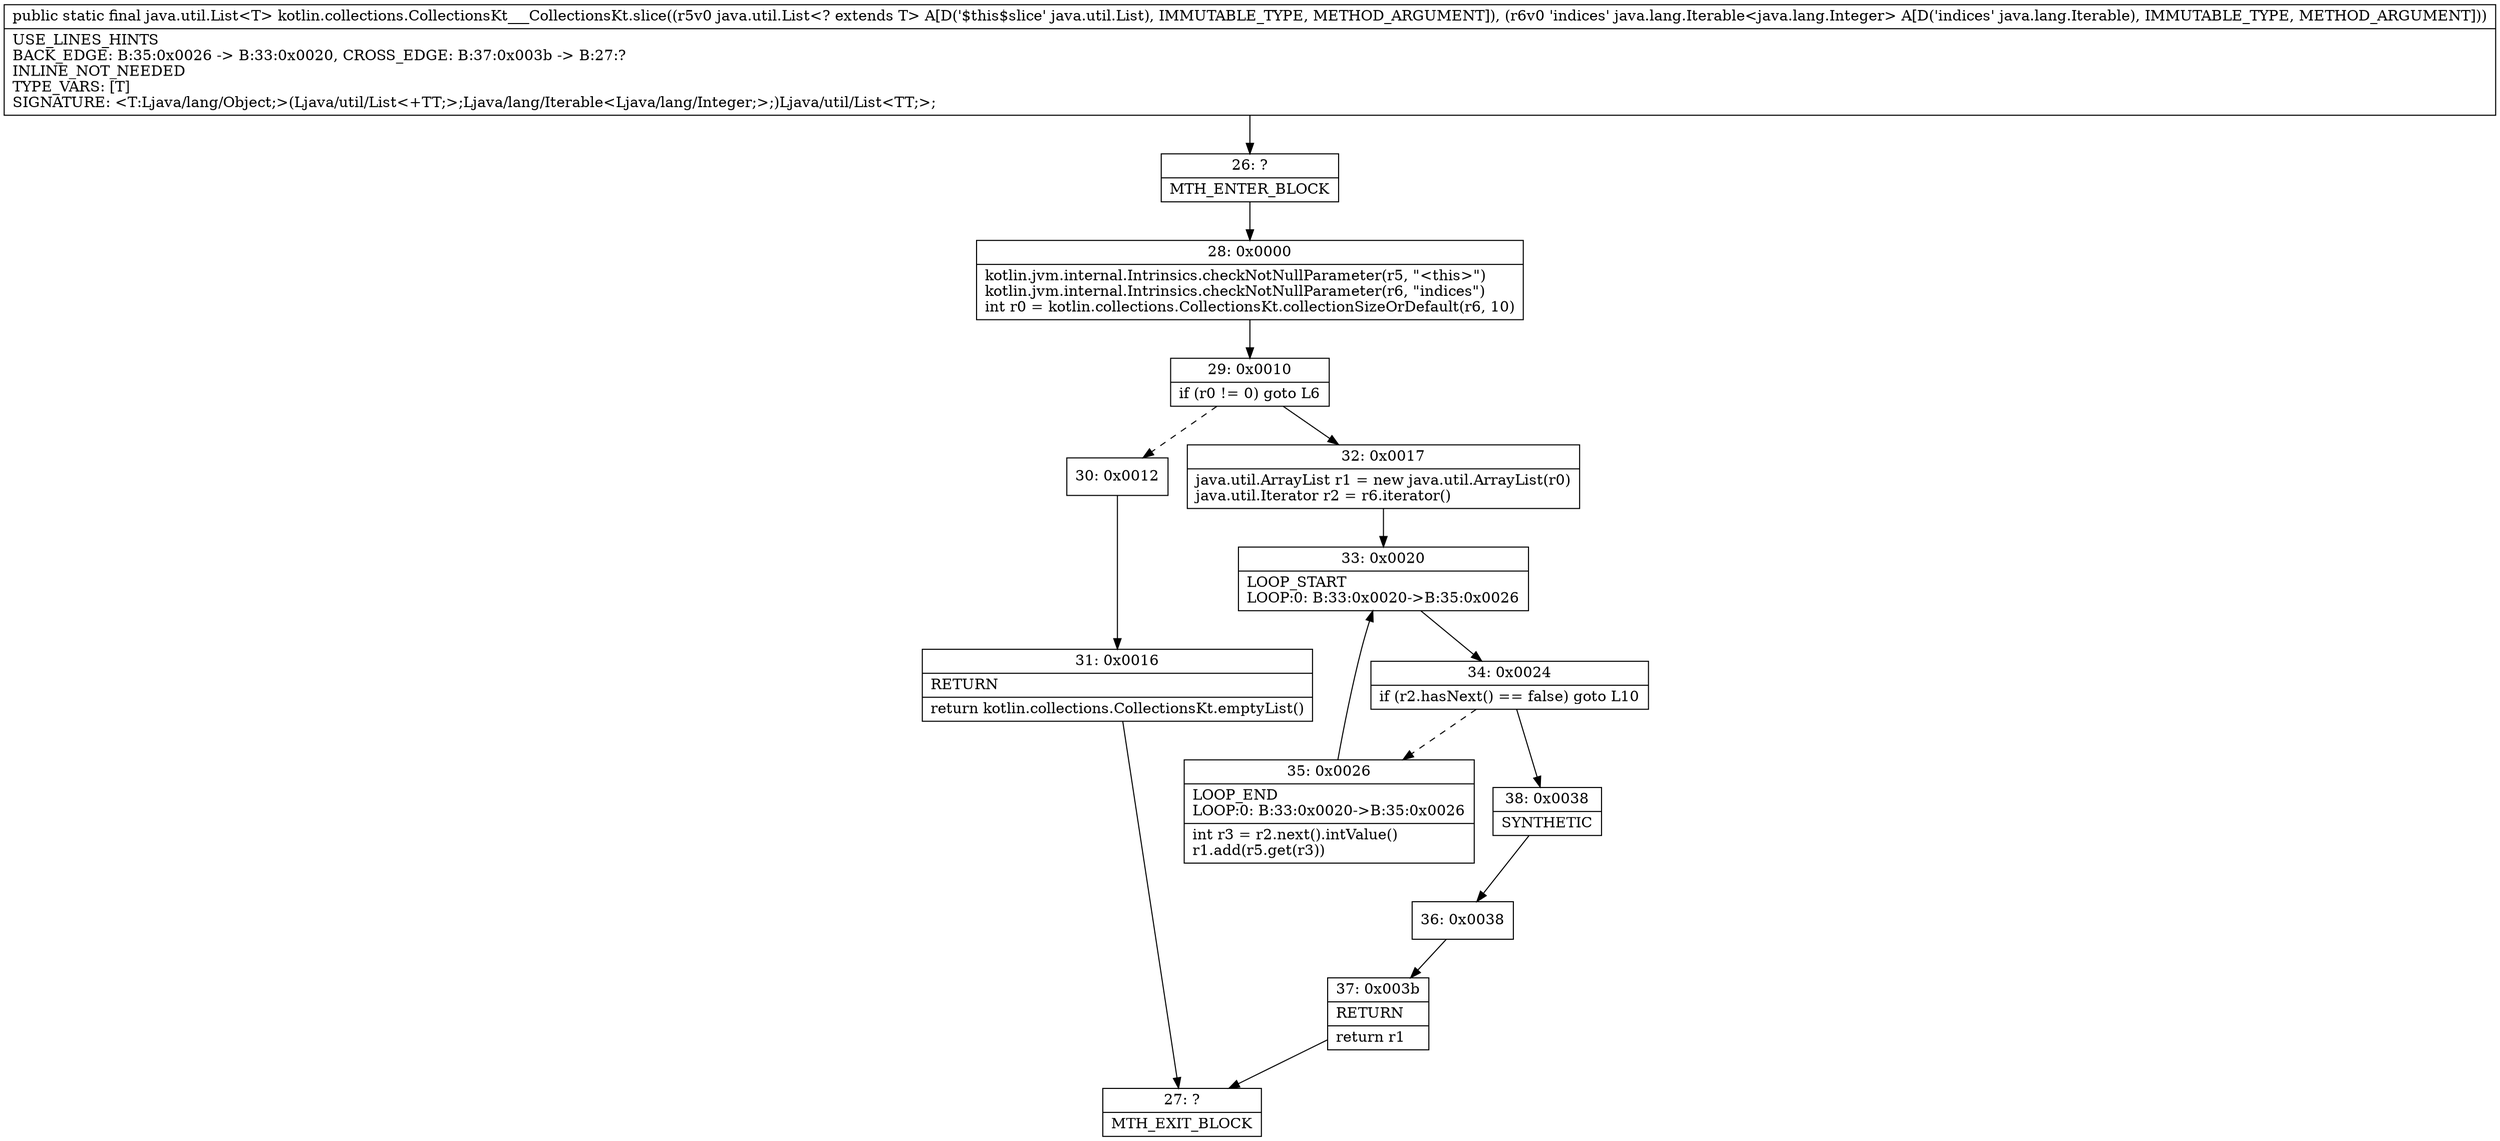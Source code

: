 digraph "CFG forkotlin.collections.CollectionsKt___CollectionsKt.slice(Ljava\/util\/List;Ljava\/lang\/Iterable;)Ljava\/util\/List;" {
Node_26 [shape=record,label="{26\:\ ?|MTH_ENTER_BLOCK\l}"];
Node_28 [shape=record,label="{28\:\ 0x0000|kotlin.jvm.internal.Intrinsics.checkNotNullParameter(r5, \"\<this\>\")\lkotlin.jvm.internal.Intrinsics.checkNotNullParameter(r6, \"indices\")\lint r0 = kotlin.collections.CollectionsKt.collectionSizeOrDefault(r6, 10)\l}"];
Node_29 [shape=record,label="{29\:\ 0x0010|if (r0 != 0) goto L6\l}"];
Node_30 [shape=record,label="{30\:\ 0x0012}"];
Node_31 [shape=record,label="{31\:\ 0x0016|RETURN\l|return kotlin.collections.CollectionsKt.emptyList()\l}"];
Node_27 [shape=record,label="{27\:\ ?|MTH_EXIT_BLOCK\l}"];
Node_32 [shape=record,label="{32\:\ 0x0017|java.util.ArrayList r1 = new java.util.ArrayList(r0)\ljava.util.Iterator r2 = r6.iterator()\l}"];
Node_33 [shape=record,label="{33\:\ 0x0020|LOOP_START\lLOOP:0: B:33:0x0020\-\>B:35:0x0026\l}"];
Node_34 [shape=record,label="{34\:\ 0x0024|if (r2.hasNext() == false) goto L10\l}"];
Node_35 [shape=record,label="{35\:\ 0x0026|LOOP_END\lLOOP:0: B:33:0x0020\-\>B:35:0x0026\l|int r3 = r2.next().intValue()\lr1.add(r5.get(r3))\l}"];
Node_38 [shape=record,label="{38\:\ 0x0038|SYNTHETIC\l}"];
Node_36 [shape=record,label="{36\:\ 0x0038}"];
Node_37 [shape=record,label="{37\:\ 0x003b|RETURN\l|return r1\l}"];
MethodNode[shape=record,label="{public static final java.util.List\<T\> kotlin.collections.CollectionsKt___CollectionsKt.slice((r5v0 java.util.List\<? extends T\> A[D('$this$slice' java.util.List), IMMUTABLE_TYPE, METHOD_ARGUMENT]), (r6v0 'indices' java.lang.Iterable\<java.lang.Integer\> A[D('indices' java.lang.Iterable), IMMUTABLE_TYPE, METHOD_ARGUMENT]))  | USE_LINES_HINTS\lBACK_EDGE: B:35:0x0026 \-\> B:33:0x0020, CROSS_EDGE: B:37:0x003b \-\> B:27:?\lINLINE_NOT_NEEDED\lTYPE_VARS: [T]\lSIGNATURE: \<T:Ljava\/lang\/Object;\>(Ljava\/util\/List\<+TT;\>;Ljava\/lang\/Iterable\<Ljava\/lang\/Integer;\>;)Ljava\/util\/List\<TT;\>;\l}"];
MethodNode -> Node_26;Node_26 -> Node_28;
Node_28 -> Node_29;
Node_29 -> Node_30[style=dashed];
Node_29 -> Node_32;
Node_30 -> Node_31;
Node_31 -> Node_27;
Node_32 -> Node_33;
Node_33 -> Node_34;
Node_34 -> Node_35[style=dashed];
Node_34 -> Node_38;
Node_35 -> Node_33;
Node_38 -> Node_36;
Node_36 -> Node_37;
Node_37 -> Node_27;
}

